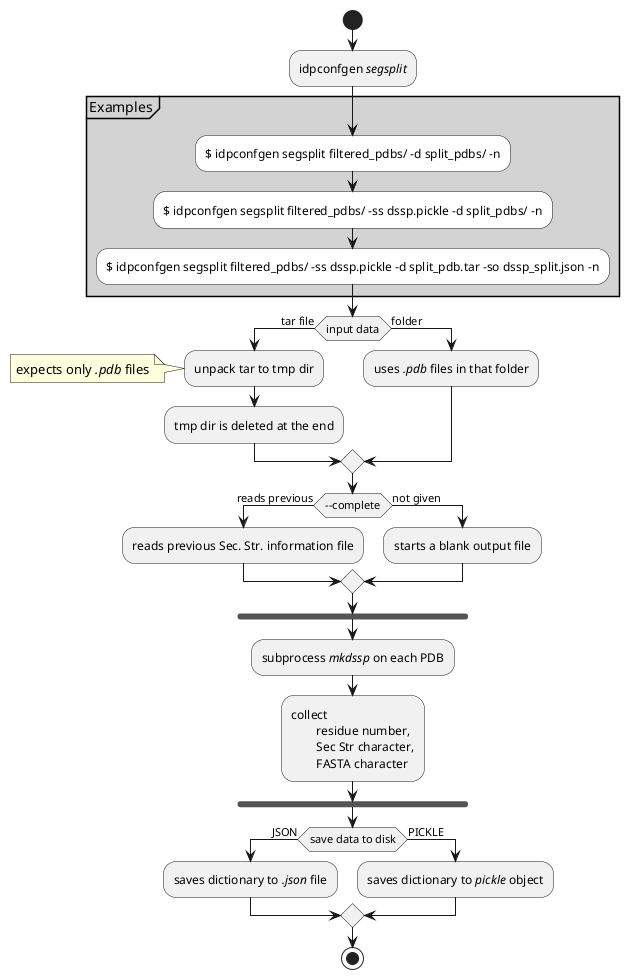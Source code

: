 @startuml

start

:idpconfgen //segsplit//;

partition #LIGHTGREY Examples {
    #WHITE:$ idpconfgen segsplit filtered_pdbs/ -d split_pdbs/ -n;
    #WHITE:$ idpconfgen segsplit filtered_pdbs/ -ss dssp.pickle -d split_pdbs/ -n;
    #WHITE:$ idpconfgen segsplit filtered_pdbs/ -ss dssp.pickle -d split_pdb.tar -so dssp_split.json -n;
    }

if (input data) then (tar file)
    :unpack tar to tmp dir;
    note left
        expects only //.pdb// files
    end note
    :tmp dir is deleted at the end;
else (folder)
    :uses //.pdb// files in that folder;
endif

if (--complete) then (reads previous)
    :reads previous Sec. Str. information file;
else (not given)
    :starts a blank output file;
endif

fork

:subprocess //mkdssp// on each PDB;
:collect
        residue number,
        Sec Str character,
        FASTA character;
end fork

if (save data to disk) then (JSON)
    :saves dictionary to //.json// file;
else (PICKLE)
    :saves dictionary to //pickle// object;
endif

stop

@enduml

